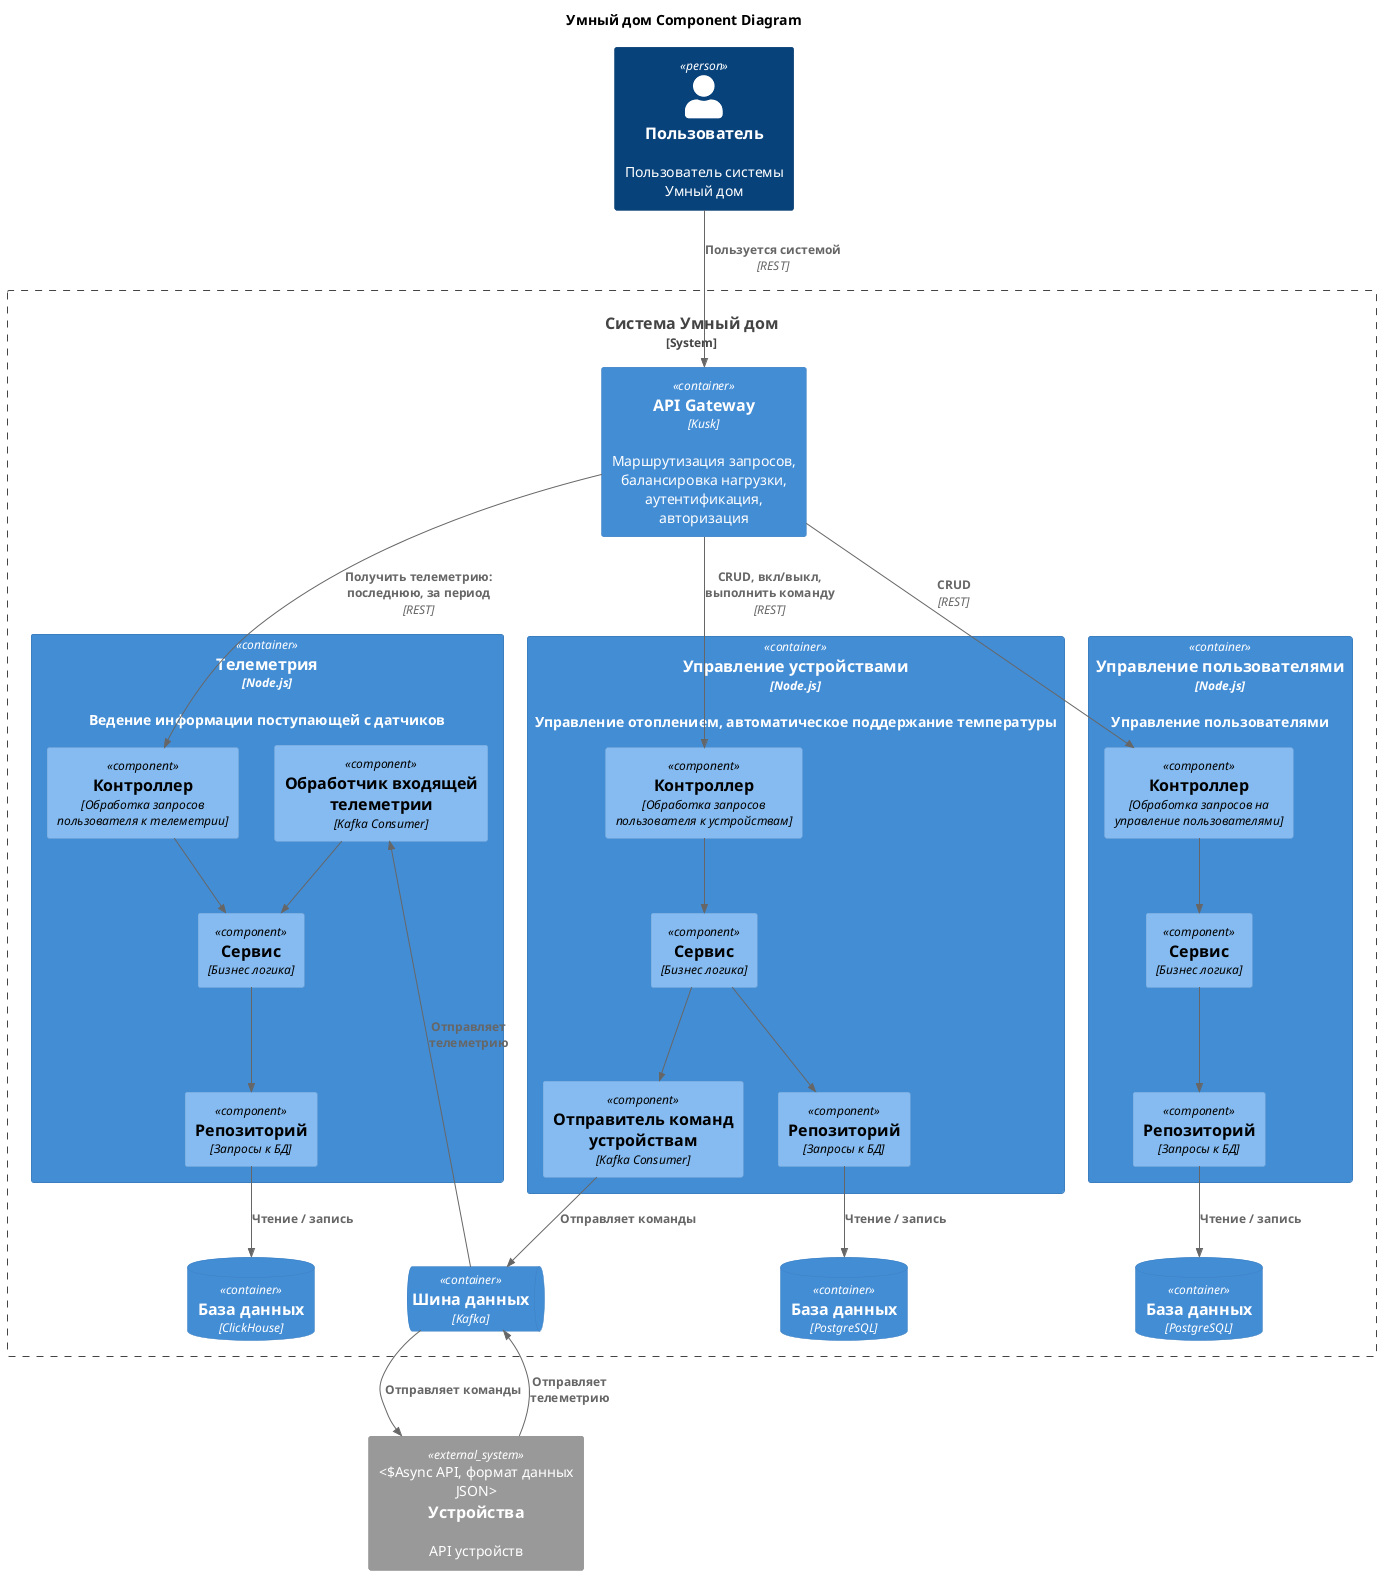 @startuml
title Умный дом Component Diagram

!include <C4/C4_Component>

top to bottom direction

Person(user, "Пользователь", "Пользователь системы Умный дом")
System_Boundary(system, "Система Умный дом") {
    Container(apiGateway, "АPI Gateway", "Kusk", "Маршрутизация запросов, балансировка нагрузки, аутентификация, авторизация")

    Container(telemetryService, "Телеметрия", "Node.js", "Ведение информации поступающей с датчиков") {
        Component(telemetryController, "Контроллер", "Обработка запросов пользователя к телеметрии")
        Component(telemetryLogic, "Сервис", "Бизнес логика")
        Component(telemetryRepo, "Репозиторий", "Запросы к БД")
        Component(telemetryConsumer, "Обработчик входящей телеметрии", "Kafka Consumer")

        Rel(telemetryController, telemetryLogic, "")
        Rel(telemetryLogic, telemetryRepo, "")
        Rel(telemetryConsumer, telemetryLogic, "")
    }

    Container(deviceService, "Управление устройствами", "Node.js", "Управление отоплением, автоматическое поддержание температуры") {
        Component(deviceController, "Контроллер", "Обработка запросов пользователя к устройствам")
        Component(deviceLogic, "Сервис", "Бизнес логика")
        Component(deviceRepo, "Репозиторий", "Запросы к БД")
        Component(deviceProducer, "Отправитель команд устройствам", "Kafka Consumer")

        Rel(deviceController, deviceLogic, "")
        Rel(deviceLogic, deviceRepo, "")
        Rel(deviceLogic, deviceProducer, "")
    }

    Container(userService, "Управление пользователями", "Node.js", "Управление пользователями") {
        Component(userController, "Контроллер", "Обработка запросов на управление пользователями")
        Component(userLogic, "Сервис", "Бизнес логика")
        Component(userRepo, "Репозиторий", "Запросы к БД")

        Rel(userController, userLogic, "")
        Rel(userLogic, userRepo, "")
    }

    ContainerDb(telemetryDb, "База данных", "ClickHouse")
    ContainerDb(deviceDb, "База данных", "PostgreSQL")
    ContainerDb(userDb, "База данных", "PostgreSQL")
    ContainerQueue(kafka, "Шина данных", "Kafka")

    Rel(apiGateway, telemetryController, "Получить телеметрию: последнюю, за период", "REST")
    Rel(apiGateway, deviceController, "CRUD, вкл/выкл, выполнить команду", "REST")
    Rel(apiGateway, userController, "СRUD", "REST")

    Rel(deviceProducer, kafka, "Отправляет команды")
    Rel_L(kafka, telemetryConsumer, "Отправляет телеметрию")

    Rel(deviceRepo, deviceDb, "Чтение / запись")
    Rel(telemetryRepo, telemetryDb, "Чтение / запись")
    Rel(userRepo, userDb, "Чтение / запись")

}


System_Ext(device, "Устройства", "API устройств", "Async API, формат данных JSON")

Rel(kafka, device, "Отправляет команды")
Rel(device, kafka, "Отправляет телеметрию")

Rel(user, apiGateway, "Пользуется системой", "REST")

@enduml
